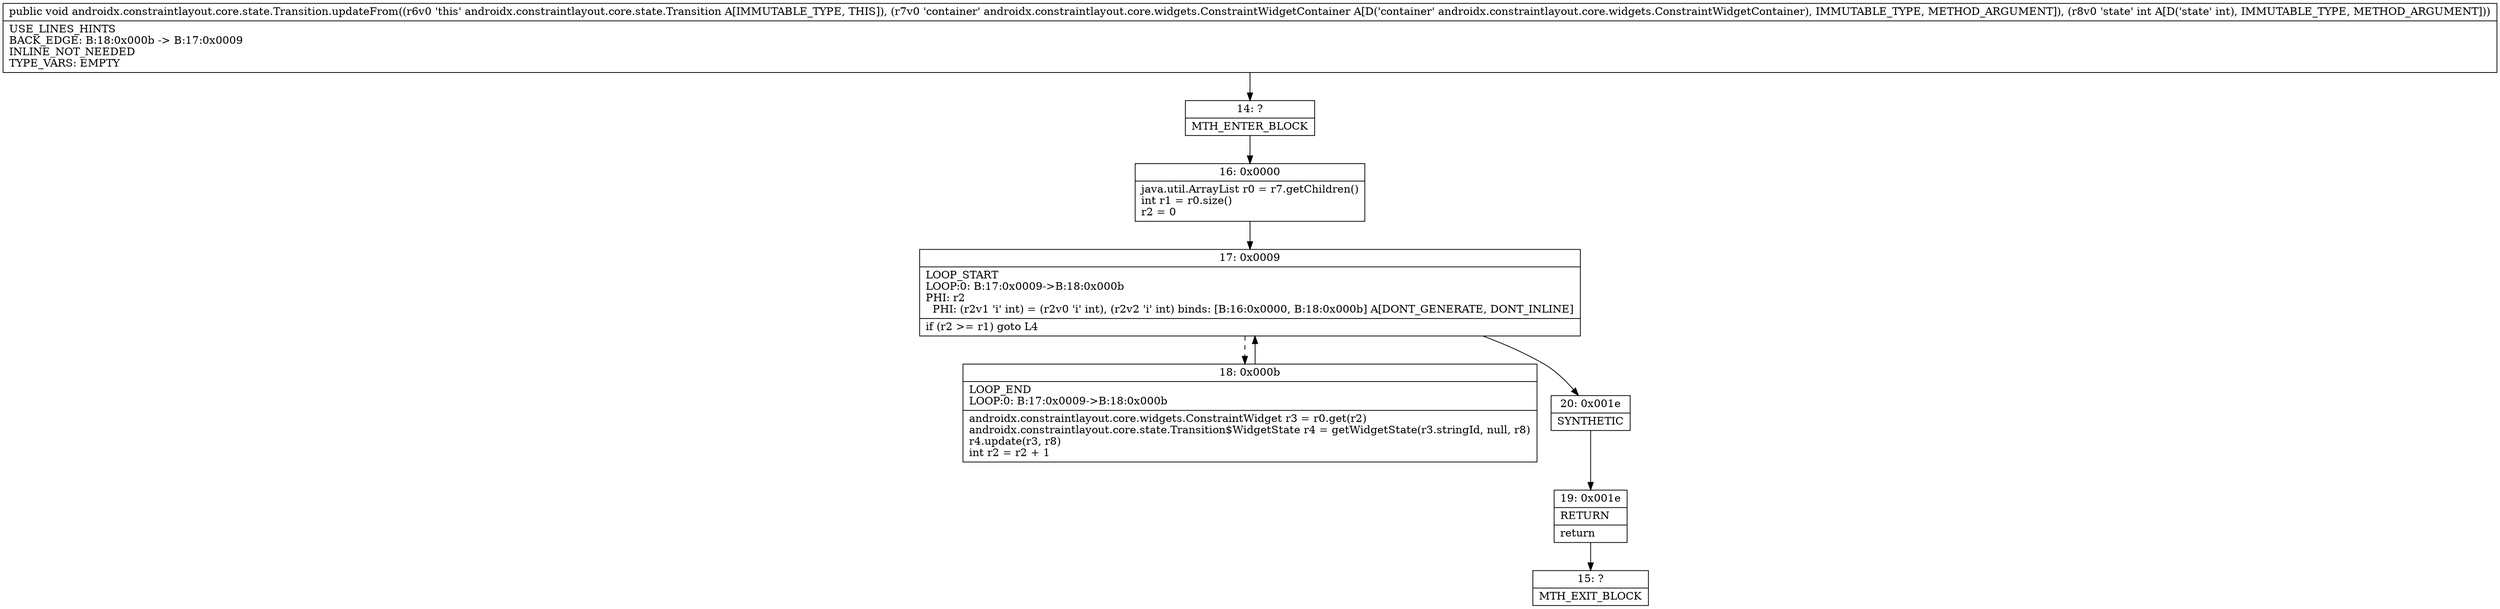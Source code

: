 digraph "CFG forandroidx.constraintlayout.core.state.Transition.updateFrom(Landroidx\/constraintlayout\/core\/widgets\/ConstraintWidgetContainer;I)V" {
Node_14 [shape=record,label="{14\:\ ?|MTH_ENTER_BLOCK\l}"];
Node_16 [shape=record,label="{16\:\ 0x0000|java.util.ArrayList r0 = r7.getChildren()\lint r1 = r0.size()\lr2 = 0\l}"];
Node_17 [shape=record,label="{17\:\ 0x0009|LOOP_START\lLOOP:0: B:17:0x0009\-\>B:18:0x000b\lPHI: r2 \l  PHI: (r2v1 'i' int) = (r2v0 'i' int), (r2v2 'i' int) binds: [B:16:0x0000, B:18:0x000b] A[DONT_GENERATE, DONT_INLINE]\l|if (r2 \>= r1) goto L4\l}"];
Node_18 [shape=record,label="{18\:\ 0x000b|LOOP_END\lLOOP:0: B:17:0x0009\-\>B:18:0x000b\l|androidx.constraintlayout.core.widgets.ConstraintWidget r3 = r0.get(r2)\landroidx.constraintlayout.core.state.Transition$WidgetState r4 = getWidgetState(r3.stringId, null, r8)\lr4.update(r3, r8)\lint r2 = r2 + 1\l}"];
Node_20 [shape=record,label="{20\:\ 0x001e|SYNTHETIC\l}"];
Node_19 [shape=record,label="{19\:\ 0x001e|RETURN\l|return\l}"];
Node_15 [shape=record,label="{15\:\ ?|MTH_EXIT_BLOCK\l}"];
MethodNode[shape=record,label="{public void androidx.constraintlayout.core.state.Transition.updateFrom((r6v0 'this' androidx.constraintlayout.core.state.Transition A[IMMUTABLE_TYPE, THIS]), (r7v0 'container' androidx.constraintlayout.core.widgets.ConstraintWidgetContainer A[D('container' androidx.constraintlayout.core.widgets.ConstraintWidgetContainer), IMMUTABLE_TYPE, METHOD_ARGUMENT]), (r8v0 'state' int A[D('state' int), IMMUTABLE_TYPE, METHOD_ARGUMENT]))  | USE_LINES_HINTS\lBACK_EDGE: B:18:0x000b \-\> B:17:0x0009\lINLINE_NOT_NEEDED\lTYPE_VARS: EMPTY\l}"];
MethodNode -> Node_14;Node_14 -> Node_16;
Node_16 -> Node_17;
Node_17 -> Node_18[style=dashed];
Node_17 -> Node_20;
Node_18 -> Node_17;
Node_20 -> Node_19;
Node_19 -> Node_15;
}

